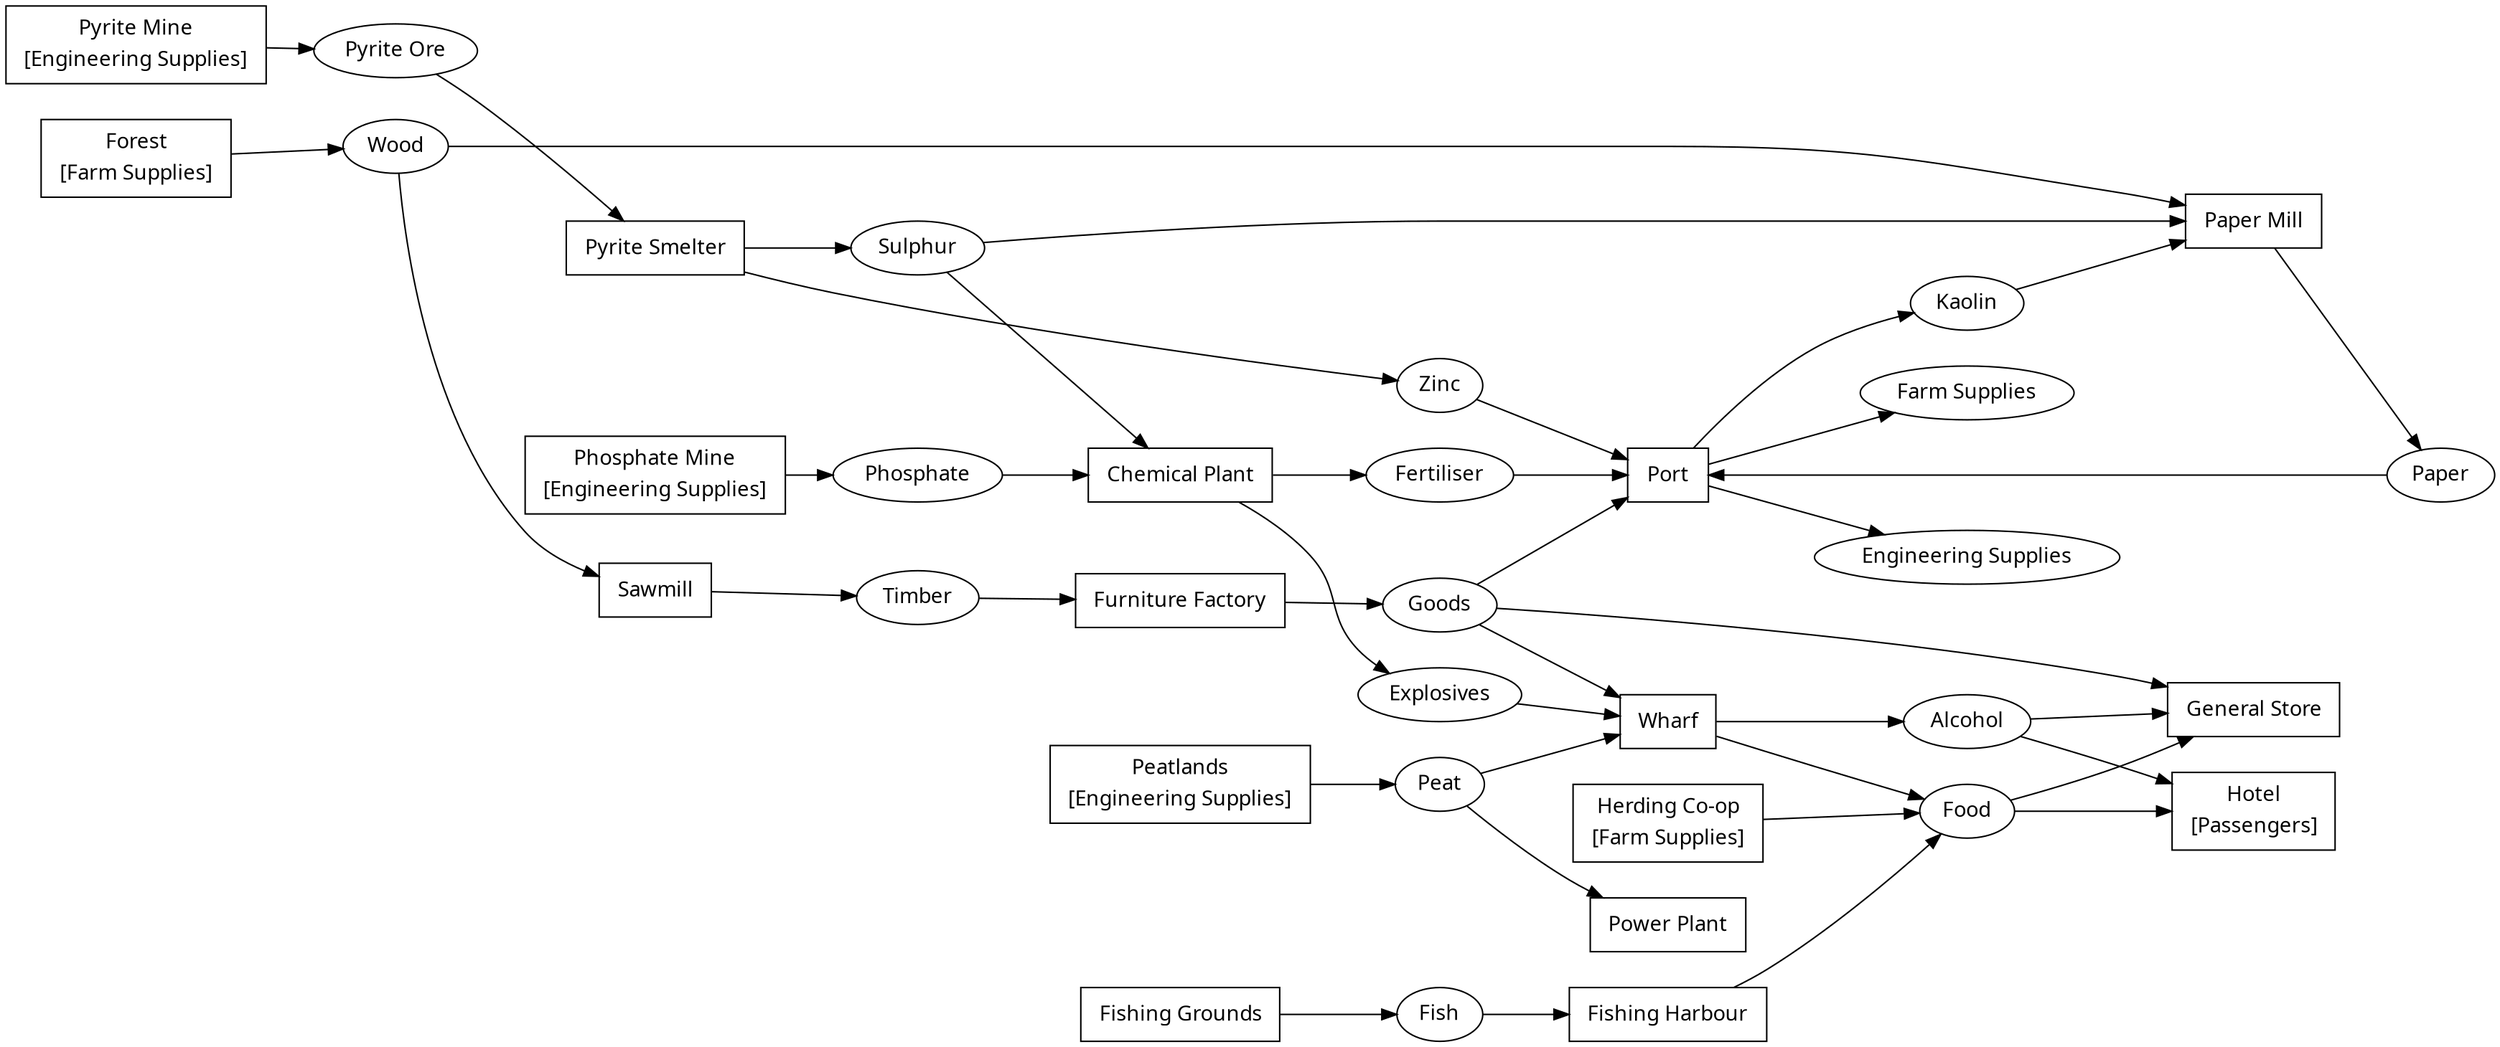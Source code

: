 digraph arctic_basic {
	graph [fname="docs/html/arctic_basic.dot",
		fontname="sans-serif",
		nodesep=0.33,
		rankdir=LR,
		ranksep=0.44,
		stylesheet="static/css/cargoflow_styles.css",
		tooltip="Arctic Basic"
	];
	C_alcohol	 [fontname="sans-serif",
		href="cargos.html#alcohol",
		id=alcohol,
		label=Alcohol,
		shape=ellipse,
		target=_top];
	I_general_store	 [fontname="sans-serif",
		href="industries.html#general_store",
		id=general_store,
		label=<
            <table border="0" cellborder="0">
                <tr><td>General Store</td></tr>
                
                    
                    
                
                    
                    
                
                    
                    
                
            </table>
        >,
		shape=box,
		target=_top,
		tooltip="General Store"];
	C_alcohol -> I_general_store	 [tooltip="Alcohol -> General Store",
		weight=3];
	I_hotel	 [fontname="sans-serif",
		href="industries.html#hotel",
		id=hotel,
		label=<
            <table border="0" cellborder="0">
                <tr><td>Hotel</td></tr>
                
                    
                    
                
                    
                    
                
                    
                    
                        <tr><td>[Passengers]</td></tr>
                    
                
            </table>
        >,
		shape=box,
		target=_top,
		tooltip=Hotel];
	C_alcohol -> I_hotel	 [tooltip="Alcohol -> Hotel",
		weight=3];
	C_engineering_supplies	 [fontname="sans-serif",
		href="cargos.html#engineering_supplies",
		id=engineering_supplies,
		label="Engineering Supplies",
		shape=ellipse,
		target=_top];
	C_explosives	 [fontname="sans-serif",
		href="cargos.html#explosives",
		id=explosives,
		label=Explosives,
		shape=ellipse,
		target=_top];
	I_wharf	 [fontname="sans-serif",
		href="industries.html#wharf",
		id=wharf,
		label=<
            <table border="0" cellborder="0">
                <tr><td>Wharf</td></tr>
                
                    
                    
                
                    
                    
                
                    
                    
                
            </table>
        >,
		shape=box,
		target=_top,
		tooltip=Wharf];
	C_explosives -> I_wharf	 [tooltip="Explosives -> Wharf",
		weight=3];
	C_farm_supplies	 [fontname="sans-serif",
		href="cargos.html#farm_supplies",
		id=farm_supplies,
		label="Farm Supplies",
		shape=ellipse,
		target=_top];
	C_fertiliser	 [fontname="sans-serif",
		href="cargos.html#fertiliser",
		id=fertiliser,
		label=Fertiliser,
		shape=ellipse,
		target=_top];
	I_port	 [fontname="sans-serif",
		href="industries.html#port",
		id=port,
		label=<
            <table border="0" cellborder="0">
                <tr><td>Port</td></tr>
                
                    
                    
                
                    
                    
                
                    
                    
                
                    
                    
                
            </table>
        >,
		shape=box,
		target=_top,
		tooltip=Port];
	C_fertiliser -> I_port	 [tooltip="Fertiliser -> Port",
		weight=4];
	C_fish	 [fontname="sans-serif",
		href="cargos.html#fish",
		id=fish,
		label=Fish,
		shape=ellipse,
		target=_top];
	I_fishing_harbour	 [fontname="sans-serif",
		href="industries.html#fishing_harbour",
		id=fishing_harbour,
		label=<
            <table border="0" cellborder="0">
                <tr><td>Fishing Harbour</td></tr>
                
                    
                    
                
            </table>
        >,
		shape=box,
		target=_top,
		tooltip="Fishing Harbour"];
	C_fish -> I_fishing_harbour	 [tooltip="Fish -> Fishing Harbour",
		weight=1];
	C_food	 [fontname="sans-serif",
		href="cargos.html#food",
		id=food,
		label=Food,
		shape=ellipse,
		target=_top];
	C_food -> I_general_store	 [tooltip="Food -> General Store",
		weight=3];
	C_food -> I_hotel	 [tooltip="Food -> Hotel",
		weight=3];
	C_goods	 [fontname="sans-serif",
		href="cargos.html#goods",
		id=goods,
		label=Goods,
		shape=ellipse,
		target=_top];
	C_goods -> I_general_store	 [tooltip="Goods -> General Store",
		weight=3];
	C_goods -> I_port	 [tooltip="Goods -> Port",
		weight=4];
	C_goods -> I_wharf	 [tooltip="Goods -> Wharf",
		weight=3];
	C_kaolin	 [fontname="sans-serif",
		href="cargos.html#kaolin",
		id=kaolin,
		label=Kaolin,
		shape=ellipse,
		target=_top];
	I_paper_mill	 [fontname="sans-serif",
		href="industries.html#paper_mill",
		id=paper_mill,
		label=<
            <table border="0" cellborder="0">
                <tr><td>Paper Mill</td></tr>
                
                    
                    
                
                    
                    
                
                    
                    
                
            </table>
        >,
		shape=box,
		target=_top,
		tooltip="Paper Mill"];
	C_kaolin -> I_paper_mill	 [tooltip="Kaolin -> Paper Mill",
		weight=3];
	C_paper	 [fontname="sans-serif",
		href="cargos.html#paper",
		id=paper,
		label=Paper,
		shape=ellipse,
		target=_top];
	C_paper -> I_port	 [tooltip="Paper -> Port",
		weight=4];
	C_peat	 [fontname="sans-serif",
		href="cargos.html#peat",
		id=peat,
		label=Peat,
		shape=ellipse,
		target=_top];
	I_power_plant	 [fontname="sans-serif",
		href="industries.html#power_plant",
		id=power_plant,
		label=<
            <table border="0" cellborder="0">
                <tr><td>Power Plant</td></tr>
                
                    
                    
                
            </table>
        >,
		shape=box,
		target=_top,
		tooltip="Power Plant"];
	C_peat -> I_power_plant	 [tooltip="Peat -> Power Plant",
		weight=1];
	C_peat -> I_wharf	 [tooltip="Peat -> Wharf",
		weight=3];
	C_phosphate	 [fontname="sans-serif",
		href="cargos.html#phosphate",
		id=phosphate,
		label=Phosphate,
		shape=ellipse,
		target=_top];
	I_chemical_plant	 [fontname="sans-serif",
		href="industries.html#chemical_plant",
		id=chemical_plant,
		label=<
            <table border="0" cellborder="0">
                <tr><td>Chemical Plant</td></tr>
                
                    
                    
                
                    
                    
                
            </table>
        >,
		shape=box,
		target=_top,
		tooltip="Chemical Plant"];
	C_phosphate -> I_chemical_plant	 [tooltip="Phosphate -> Chemical Plant",
		weight=2];
	C_pyrite_ore	 [fontname="sans-serif",
		href="cargos.html#pyrite_ore",
		id=pyrite_ore,
		label="Pyrite Ore",
		shape=ellipse,
		target=_top];
	I_pyrite_smelter	 [fontname="sans-serif",
		href="industries.html#pyrite_smelter",
		id=pyrite_smelter,
		label=<
            <table border="0" cellborder="0">
                <tr><td>Pyrite Smelter</td></tr>
                
                    
                    
                
            </table>
        >,
		shape=box,
		target=_top,
		tooltip="Pyrite Smelter"];
	C_pyrite_ore -> I_pyrite_smelter	 [tooltip="Pyrite Ore -> Pyrite Smelter",
		weight=1];
	C_sulphur	 [fontname="sans-serif",
		href="cargos.html#sulphur",
		id=sulphur,
		label=Sulphur,
		shape=ellipse,
		target=_top];
	C_sulphur -> I_chemical_plant	 [tooltip="Sulphur -> Chemical Plant",
		weight=2];
	C_sulphur -> I_paper_mill	 [tooltip="Sulphur -> Paper Mill",
		weight=3];
	C_lumber	 [fontname="sans-serif",
		href="cargos.html#lumber",
		id=lumber,
		label=Timber,
		shape=ellipse,
		target=_top];
	I_furniture_factory	 [fontname="sans-serif",
		href="industries.html#furniture_factory",
		id=furniture_factory,
		label=<
            <table border="0" cellborder="0">
                <tr><td>Furniture Factory</td></tr>
                
                    
                    
                
            </table>
        >,
		shape=box,
		target=_top,
		tooltip="Furniture Factory"];
	C_lumber -> I_furniture_factory	 [tooltip="Timber -> Furniture Factory",
		weight=1];
	C_wood	 [fontname="sans-serif",
		href="cargos.html#wood",
		id=wood,
		label=Wood,
		shape=ellipse,
		target=_top];
	C_wood -> I_paper_mill	 [tooltip="Wood -> Paper Mill",
		weight=3];
	I_sawmill	 [fontname="sans-serif",
		href="industries.html#sawmill",
		id=sawmill,
		label=<
            <table border="0" cellborder="0">
                <tr><td>Sawmill</td></tr>
                
                    
                    
                
            </table>
        >,
		shape=box,
		target=_top,
		tooltip=Sawmill];
	C_wood -> I_sawmill	 [tooltip="Wood -> Sawmill",
		weight=1];
	C_zinc	 [fontname="sans-serif",
		href="cargos.html#zinc",
		id=zinc,
		label=Zinc,
		shape=ellipse,
		target=_top];
	C_zinc -> I_port	 [tooltip="Zinc -> Port",
		weight=4];
	I_chemical_plant -> C_explosives	 [tooltip="Chemical Plant -> Explosives",
		weight=2];
	I_chemical_plant -> C_fertiliser	 [tooltip="Chemical Plant -> Fertiliser",
		weight=2];
	I_fishing_grounds	 [fontname="sans-serif",
		href="industries.html#fishing_grounds",
		id=fishing_grounds,
		label=<
            <table border="0" cellborder="0">
                <tr><td>Fishing Grounds</td></tr>
                
            </table>
        >,
		shape=box,
		target=_top,
		tooltip="Fishing Grounds"];
	I_fishing_grounds -> C_fish	 [tooltip="Fishing Grounds -> Fish",
		weight=1];
	I_fishing_harbour -> C_food	 [tooltip="Fishing Harbour -> Food",
		weight=1];
	I_forest	 [fontname="sans-serif",
		href="industries.html#forest",
		id=forest,
		label=<
            <table border="0" cellborder="0">
                <tr><td>Forest</td></tr>
                
                    
                        <tr><td>[Farm Supplies]</td></tr>
                    
                    
                
            </table>
        >,
		shape=box,
		target=_top,
		tooltip=Forest];
	I_forest -> C_wood	 [tooltip="Forest -> Wood",
		weight=1];
	I_furniture_factory -> C_goods	 [tooltip="Furniture Factory -> Goods",
		weight=1];
	I_herding_coop	 [fontname="sans-serif",
		href="industries.html#herding_coop",
		id=herding_coop,
		label=<
            <table border="0" cellborder="0">
                <tr><td>Herding Co-op</td></tr>
                
                    
                        <tr><td>[Farm Supplies]</td></tr>
                    
                    
                
            </table>
        >,
		shape=box,
		target=_top,
		tooltip="Herding Co-op"];
	I_herding_coop -> C_food	 [tooltip="Herding Co-op -> Food",
		weight=1];
	I_paper_mill -> C_paper	 [tooltip="Paper Mill -> Paper",
		weight=1];
	I_peatlands	 [fontname="sans-serif",
		href="industries.html#peatlands",
		id=peatlands,
		label=<
            <table border="0" cellborder="0">
                <tr><td>Peatlands</td></tr>
                
                    
                        <tr><td>[Engineering Supplies]</td></tr>
                    
                    
                
            </table>
        >,
		shape=box,
		target=_top,
		tooltip=Peatlands];
	I_peatlands -> C_peat	 [tooltip="Peatlands -> Peat",
		weight=1];
	I_phosphate_mine	 [fontname="sans-serif",
		href="industries.html#phosphate_mine",
		id=phosphate_mine,
		label=<
            <table border="0" cellborder="0">
                <tr><td>Phosphate Mine</td></tr>
                
                    
                        <tr><td>[Engineering Supplies]</td></tr>
                    
                    
                
            </table>
        >,
		shape=box,
		target=_top,
		tooltip="Phosphate Mine"];
	I_phosphate_mine -> C_phosphate	 [tooltip="Phosphate Mine -> Phosphate",
		weight=1];
	I_port -> C_engineering_supplies	 [tooltip="Port -> Engineering Supplies",
		weight=3];
	I_port -> C_farm_supplies	 [tooltip="Port -> Farm Supplies",
		weight=3];
	I_port -> C_kaolin	 [tooltip="Port -> Kaolin",
		weight=3];
	I_pyrite_mine	 [fontname="sans-serif",
		href="industries.html#pyrite_mine",
		id=pyrite_mine,
		label=<
            <table border="0" cellborder="0">
                <tr><td>Pyrite Mine</td></tr>
                
                    
                        <tr><td>[Engineering Supplies]</td></tr>
                    
                    
                
            </table>
        >,
		shape=box,
		target=_top,
		tooltip="Pyrite Mine"];
	I_pyrite_mine -> C_pyrite_ore	 [tooltip="Pyrite Mine -> Pyrite Ore",
		weight=1];
	I_pyrite_smelter -> C_sulphur	 [tooltip="Pyrite Smelter -> Sulphur",
		weight=2];
	I_pyrite_smelter -> C_zinc	 [tooltip="Pyrite Smelter -> Zinc",
		weight=2];
	I_sawmill -> C_lumber	 [tooltip="Sawmill -> Timber",
		weight=1];
	I_wharf -> C_alcohol	 [tooltip="Wharf -> Alcohol",
		weight=2];
	I_wharf -> C_food	 [tooltip="Wharf -> Food",
		weight=2];
}
